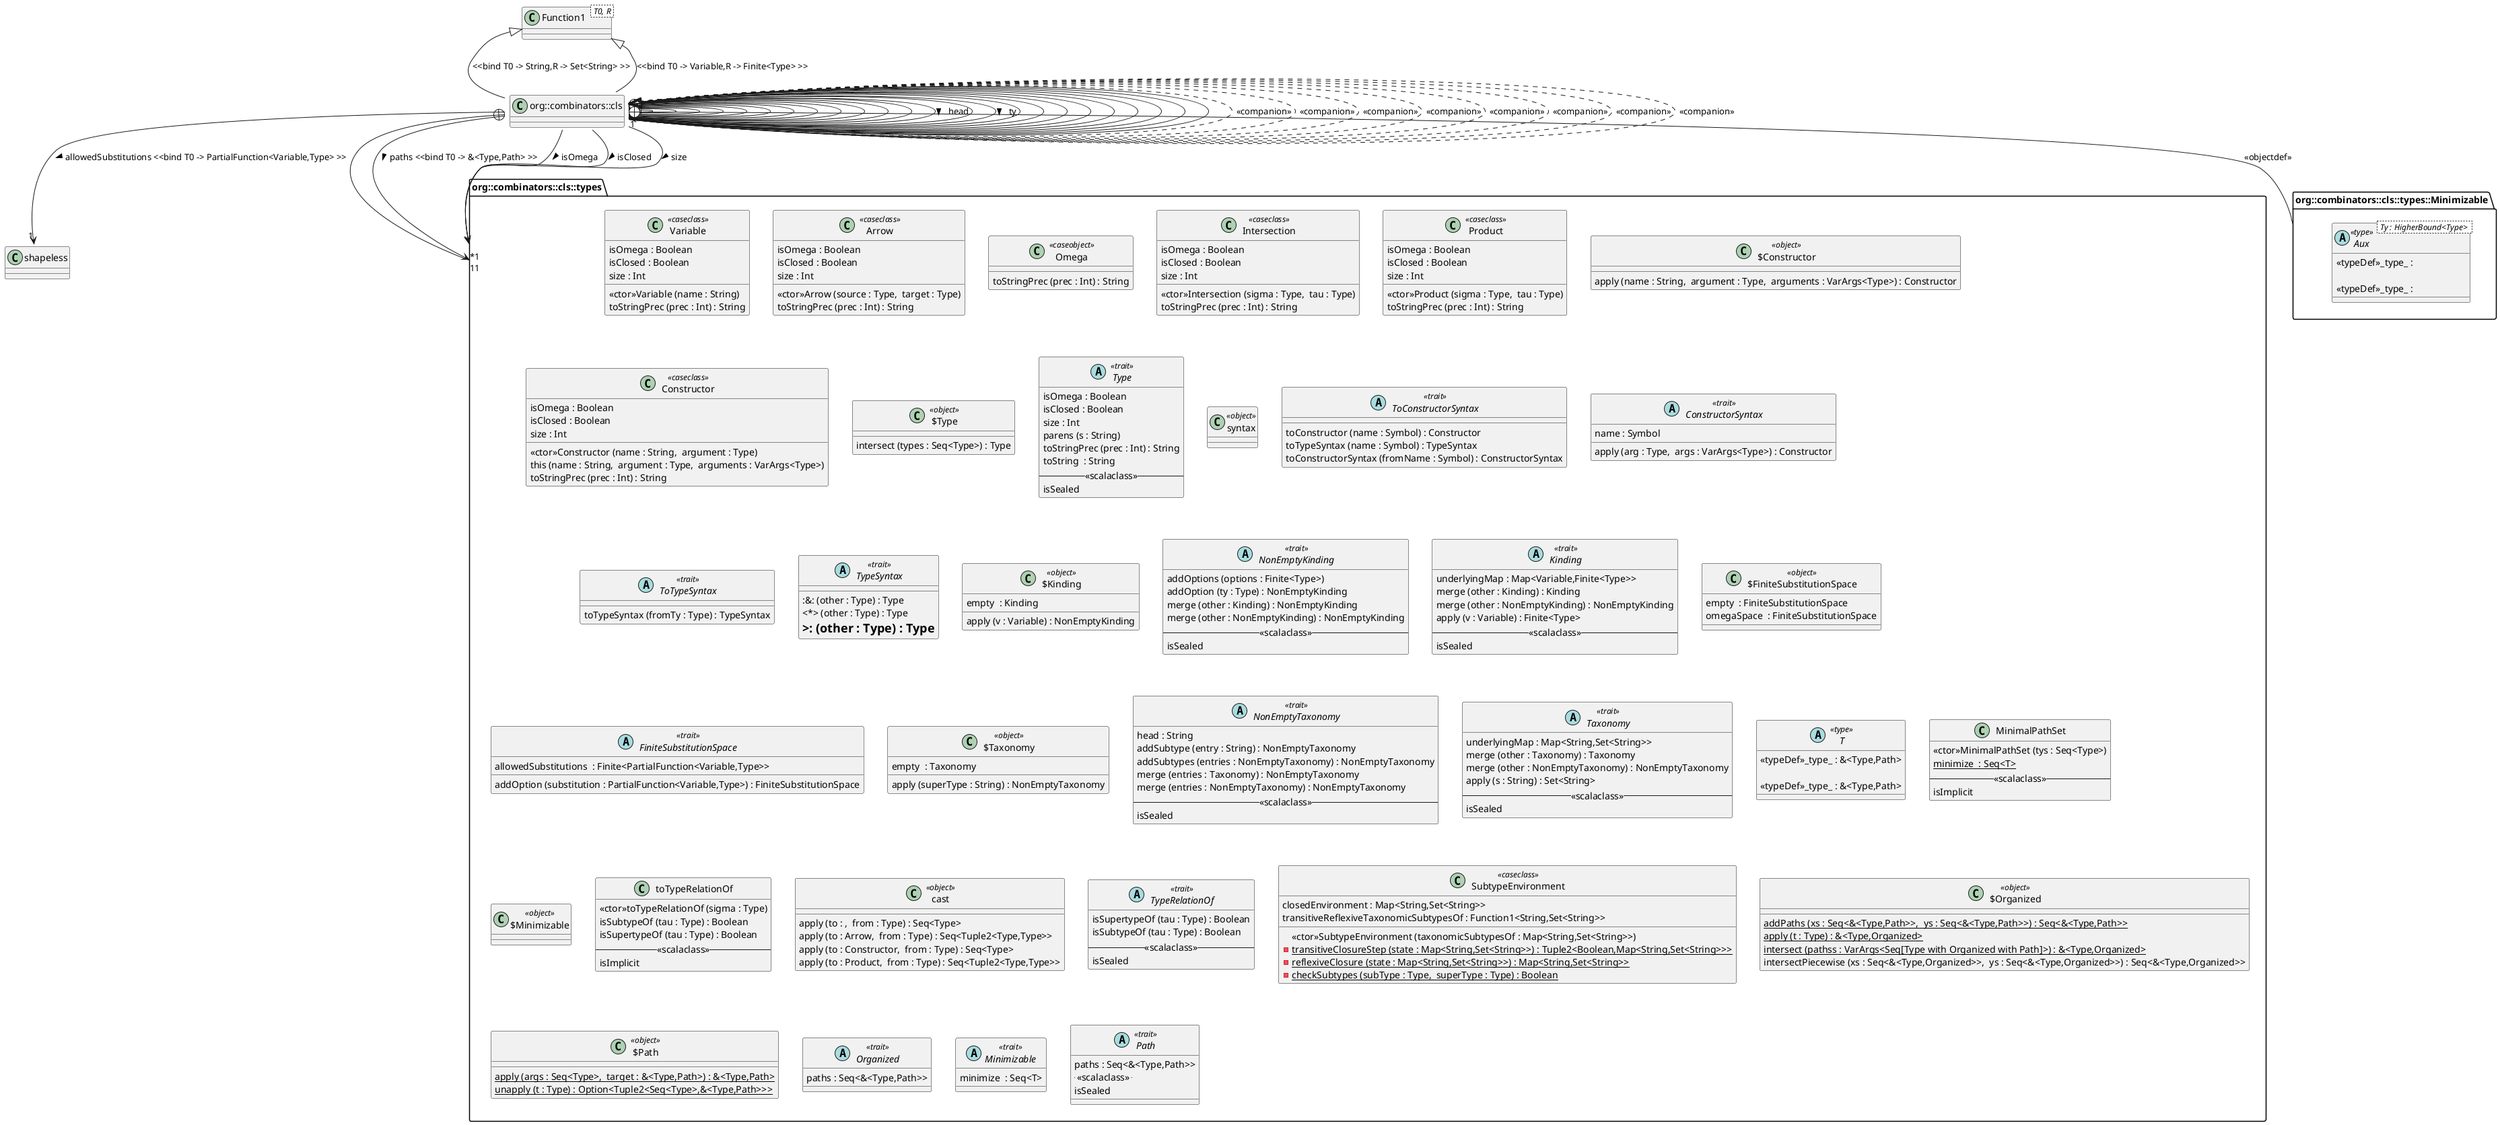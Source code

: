 @startuml need_to_find_id
package org::combinators::cls::types{
    class org::combinators::cls::types.Variable << caseclass >>{
        isOmega : Boolean 
        isClosed : Boolean 
        size : Int 
        << ctor >>Variable (name : String) 
        toStringPrec (prec : Int) : String 
    
    }
    class org::combinators::cls::types.Arrow << caseclass >>{
        isOmega : Boolean 
        isClosed : Boolean 
        size : Int 
        << ctor >>Arrow (source : Type,  target : Type) 
        toStringPrec (prec : Int) : String 
    
    }
    class org::combinators::cls::types.Omega << caseobject >>{
        toStringPrec (prec : Int) : String 
    
    }
    class org::combinators::cls::types.Intersection << caseclass >>{
        isOmega : Boolean 
        isClosed : Boolean 
        size : Int 
        << ctor >>Intersection (sigma : Type,  tau : Type) 
        toStringPrec (prec : Int) : String 
    
    }
    class org::combinators::cls::types.Product << caseclass >>{
        isOmega : Boolean 
        isClosed : Boolean 
        size : Int 
        << ctor >>Product (sigma : Type,  tau : Type) 
        toStringPrec (prec : Int) : String 
    
    }
    class org::combinators::cls::types.$Constructor << object >>{
        apply (name : String,  argument : Type,  arguments : VarArgs<Type>) : Constructor 
    
    }
    class org::combinators::cls::types.Constructor << caseclass >>{
        isOmega : Boolean 
        isClosed : Boolean 
        size : Int 
        << ctor >>Constructor (name : String,  argument : Type) 
        this (name : String,  argument : Type,  arguments : VarArgs<Type>) 
        toStringPrec (prec : Int) : String 
    
    }
    class org::combinators::cls::types.$Type << object >>{
        intersect (types : Seq<Type>) : Type 
    
    }
    abstract class org::combinators::cls::types.Type << trait >>{
        isOmega : Boolean 
        isClosed : Boolean 
        size : Int 
        parens (s : String) 
        toStringPrec (prec : Int) : String
        toString  : String 
    -- <<scalaclass>> --
        isSealed
    }
    class org::combinators::cls::types.syntax << object >>
    abstract class org::combinators::cls::types.ToConstructorSyntax << trait >>{
        toConstructor (name : Symbol) : Constructor
        toTypeSyntax (name : Symbol) : TypeSyntax
        toConstructorSyntax (fromName : Symbol) : ConstructorSyntax 
    
    }
    abstract class org::combinators::cls::types.ConstructorSyntax << trait >>{
        name : Symbol 
        apply (arg : Type,  args : VarArgs<Type>) : Constructor 
    
    }
    abstract class org::combinators::cls::types.ToTypeSyntax << trait >>{
        toTypeSyntax (fromTy : Type) : TypeSyntax 
    
    }
    abstract class org::combinators::cls::types.TypeSyntax << trait >>{
        :&: (other : Type) : Type
        <*> (other : Type) : Type
        =>: (other : Type) : Type 
    
    }
    class org::combinators::cls::types.$Kinding << object >>{
        apply (v : Variable) : NonEmptyKinding
        empty  : Kinding 
    
    }
    abstract class org::combinators::cls::types.NonEmptyKinding << trait >>{
        addOptions (options : Finite<Type>) 
        addOption (ty : Type) : NonEmptyKinding
        merge (other : Kinding) : NonEmptyKinding
        merge (other : NonEmptyKinding) : NonEmptyKinding 
    -- <<scalaclass>> --
        isSealed
    }
    abstract class org::combinators::cls::types.Kinding << trait >>{
        underlyingMap : Map<Variable,Finite<Type>> 
        merge (other : Kinding) : Kinding
        merge (other : NonEmptyKinding) : NonEmptyKinding
        apply (v : Variable) : Finite<Type> 
    -- <<scalaclass>> --
        isSealed
    }
    class org::combinators::cls::types.$FiniteSubstitutionSpace << object >>{
        empty  : FiniteSubstitutionSpace
        omegaSpace  : FiniteSubstitutionSpace 
    
    }
    abstract class org::combinators::cls::types.FiniteSubstitutionSpace << trait >>{
        allowedSubstitutions  : Finite<PartialFunction<Variable,Type>>
        addOption (substitution : PartialFunction<Variable,Type>) : FiniteSubstitutionSpace 
    
    }
    class org::combinators::cls::types.$Taxonomy << object >>{
        apply (superType : String) : NonEmptyTaxonomy
        empty  : Taxonomy 
    
    }
    abstract class org::combinators::cls::types.NonEmptyTaxonomy << trait >>{
        head : String 
        addSubtype (entry : String) : NonEmptyTaxonomy
        addSubtypes (entries : NonEmptyTaxonomy) : NonEmptyTaxonomy
        merge (entries : Taxonomy) : NonEmptyTaxonomy
        merge (entries : NonEmptyTaxonomy) : NonEmptyTaxonomy 
    -- <<scalaclass>> --
        isSealed
    }
    abstract class org::combinators::cls::types.Taxonomy << trait >>{
        underlyingMap : Map<String,Set<String>> 
        merge (other : Taxonomy) : Taxonomy
        merge (other : NonEmptyTaxonomy) : NonEmptyTaxonomy
        apply (s : String) : Set<String> 
    -- <<scalaclass>> --
        isSealed
    }
    abstract class org::combinators::cls::types.T << type >>{
        << typeDef >>_type_ : &<Type,Path> 
         
    }
    abstract class org::combinators::cls::types.T << type >>{
        << typeDef >>_type_ : &<Type,Path> 
         
    }
    class org::combinators::cls::types.MinimalPathSet {
        << ctor >>MinimalPathSet (tys : Seq<Type>) 
         {static} minimize  : Seq<T> 
    -- <<scalaclass>> --
        isImplicit
    }
    class org::combinators::cls::types.$Minimizable << object >>
    class org::combinators::cls::types.toTypeRelationOf {
        << ctor >>toTypeRelationOf (sigma : Type) 
        isSubtypeOf (tau : Type) : Boolean
        isSupertypeOf (tau : Type) : Boolean 
    -- <<scalaclass>> --
        isImplicit
    }
    class org::combinators::cls::types.cast << object >>{
        apply (to : ,  from : Type) : Seq<Type>
        apply (to : Arrow,  from : Type) : Seq<Tuple2<Type,Type>>
        apply (to : Constructor,  from : Type) : Seq<Type>
        apply (to : Product,  from : Type) : Seq<Tuple2<Type,Type>> 
    
    }
    abstract class org::combinators::cls::types.TypeRelationOf << trait >>{
        isSupertypeOf (tau : Type) : Boolean
        isSubtypeOf (tau : Type) : Boolean 
    -- <<scalaclass>> --
        isSealed
    }
    class org::combinators::cls::types.SubtypeEnvironment << caseclass >>{
        closedEnvironment : Map<String,Set<String>> 
        transitiveReflexiveTaxonomicSubtypesOf : Function1<String,Set<String>> 
        << ctor >>SubtypeEnvironment (taxonomicSubtypesOf : Map<String,Set<String>>) 
         {static} - transitiveClosureStep (state : Map<String,Set<String>>) : Tuple2<Boolean,Map<String,Set<String>>>
         {static} - reflexiveClosure (state : Map<String,Set<String>>) : Map<String,Set<String>>
         {static} - checkSubtypes (subType : Type,  superType : Type) : Boolean 
    
    }
    class org::combinators::cls::types.$Organized << object >>{
         {static} addPaths (xs : Seq<&<Type,Path>>,  ys : Seq<&<Type,Path>>) : Seq<&<Type,Path>>
         {static} apply (t : Type) : &<Type,Organized>
         {static} intersect (pathss : VarArgs<Seq[Type with Organized with Path]>) : &<Type,Organized>
        intersectPiecewise (xs : Seq<&<Type,Organized>>,  ys : Seq<&<Type,Organized>>) : Seq<&<Type,Organized>> 
    
    }
    class org::combinators::cls::types.$Path << object >>{
         {static} apply (args : Seq<Type>,  target : &<Type,Path>) : &<Type,Path>
         {static} unapply (t : Type) : Option<Tuple2<Seq<Type>,&<Type,Path>>> 
    
    }
    abstract class org::combinators::cls::types.Organized << trait >>{
        paths : Seq<&<Type,Path>> 
         
    }
    abstract class org::combinators::cls::types.T << type >>
    abstract class org::combinators::cls::types.T << type >>
    abstract class org::combinators::cls::types.Minimizable << trait >>{
        minimize  : Seq<T> 
    
    }
    abstract class org::combinators::cls::types.Path << trait >>{
        paths : Seq<&<Type,Path>> 
         -- <<scalaclass>> --
        isSealed
    }
}
package org::combinators::cls::types::Minimizable{
    abstract class org::combinators::cls::types::Minimizable.Aux< Ty : HigherBound<Type>  > << type >>{
        << typeDef >>_type_ :  
         
    }
    abstract class org::combinators::cls::types::Minimizable.Aux< Ty : HigherBound<Type>  > << type >>{
        << typeDef >>_type_ :  
         
    }
}
org::combinators::cls::types.Organized <|-- org::combinators::cls::types.Path 
org::combinators::cls::types.Minimizable +-- org::combinators::cls::types.T 
org::combinators::cls::types.SubtypeEnvironment +-- org::combinators::cls::types.TypeRelationOf 
org::combinators::cls::types.SubtypeEnvironment +-- org::combinators::cls::types.cast 
org::combinators::cls::types.TypeRelationOf <|-- org::combinators::cls::types.toTypeRelationOf 
org::combinators::cls::types.SubtypeEnvironment +-- org::combinators::cls::types.toTypeRelationOf 
org::combinators::cls::types.Minimizable +-- org::combinators::cls::types::Minimizable.Aux 
org::combinators::cls::types.SubtypeEnvironment +-- org::combinators::cls::types.$Minimizable 
org::combinators::cls::types.MinimalPathSet +-- org::combinators::cls::types.T 
org::combinators::cls::types.Minimizable <|-- org::combinators::cls::types.MinimalPathSet 
org::combinators::cls::types.SubtypeEnvironment +-- org::combinators::cls::types.MinimalPathSet 
Function1 <|-- org::combinators::cls::types.Taxonomy : <<bind T0 -> String,R -> Set<String> >> 
org::combinators::cls::types.Taxonomy <|-- org::combinators::cls::types.NonEmptyTaxonomy 
org::combinators::cls::types.Kinding --> "1" shapeless::feat.Finite : allowedSubstitutions <<bind T0 -> PartialFunction<Variable,Type> >>  > 
Function1 <|-- org::combinators::cls::types.Kinding : <<bind T0 -> Variable,R -> Finite<Type> >> 
org::combinators::cls::types.FiniteSubstitutionSpace <|-- org::combinators::cls::types.Kinding 
org::combinators::cls::types.NonEmptyKinding --> "1" org::combinators::cls::types.Variable : head   > 
org::combinators::cls::types.Kinding <|-- org::combinators::cls::types.NonEmptyKinding 
org::combinators::cls::types.TypeSyntax --> "1" org::combinators::cls::types.Type : ty   > 
org::combinators::cls::types.ToTypeSyntax <|-- org::combinators::cls::types.ToConstructorSyntax 
org::combinators::cls::types.ToConstructorSyntax <|-- org::combinators::cls::types.syntax 
org::combinators::cls::types.Type <|-- org::combinators::cls::types.Constructor 
org::combinators::cls::types.Type <|-- org::combinators::cls::types.Product 
org::combinators::cls::types.Type <|-- org::combinators::cls::types.Intersection 
org::combinators::cls::types.Omega --> "*" org::combinators::cls::types::Omega.List : paths <<bind T0 -> &<Type,Path> >>  > 
org::combinators::cls::types.Omega --> "1" org::combinators::cls::types::Omega.Boolean : isOmega   > 
org::combinators::cls::types.Omega --> "1" org::combinators::cls::types::Omega.Boolean : isClosed   > 
org::combinators::cls::types.Omega --> "1" org::combinators::cls::types::Omega.Int : size   > 
org::combinators::cls::types.Type <|-- org::combinators::cls::types.Omega 
org::combinators::cls::types.Organized <|-- org::combinators::cls::types.Omega 
org::combinators::cls::types.Type <|-- org::combinators::cls::types.Arrow 
org::combinators::cls::types.Type <|-- org::combinators::cls::types.Variable 
class Function1< T0, R > 
org::combinators::cls::types.Minimizable +-- org::combinators::cls::types::Minimizable : << objectdef >>
org::combinators::cls::types.Path .. org::combinators::cls::types.$Path : << companion >>
org::combinators::cls::types.Minimizable .. org::combinators::cls::types.$Minimizable : << companion >>
org::combinators::cls::types.Organized .. org::combinators::cls::types.$Organized : << companion >>
org::combinators::cls::types.Taxonomy .. org::combinators::cls::types.$Taxonomy : << companion >>
org::combinators::cls::types.FiniteSubstitutionSpace .. org::combinators::cls::types.$FiniteSubstitutionSpace : << companion >>
org::combinators::cls::types.Kinding .. org::combinators::cls::types.$Kinding : << companion >>
org::combinators::cls::types.Type .. org::combinators::cls::types.$Type : << companion >>
org::combinators::cls::types.Constructor .. org::combinators::cls::types.$Constructor : << companion >>
@enduml
